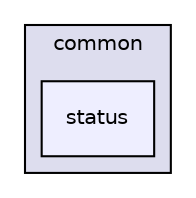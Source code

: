 digraph "modules/common/status" {
  compound=true
  node [ fontsize="10", fontname="Helvetica"];
  edge [ labelfontsize="10", labelfontname="Helvetica"];
  subgraph clusterdir_9a5e51f49964887903df6eed98080585 {
    graph [ bgcolor="#ddddee", pencolor="black", label="common" fontname="Helvetica", fontsize="10", URL="dir_9a5e51f49964887903df6eed98080585.html"]
  dir_c47a8b0d47cff145f16c97f9131fca65 [shape=box, label="status", style="filled", fillcolor="#eeeeff", pencolor="black", URL="dir_c47a8b0d47cff145f16c97f9131fca65.html"];
  }
}
